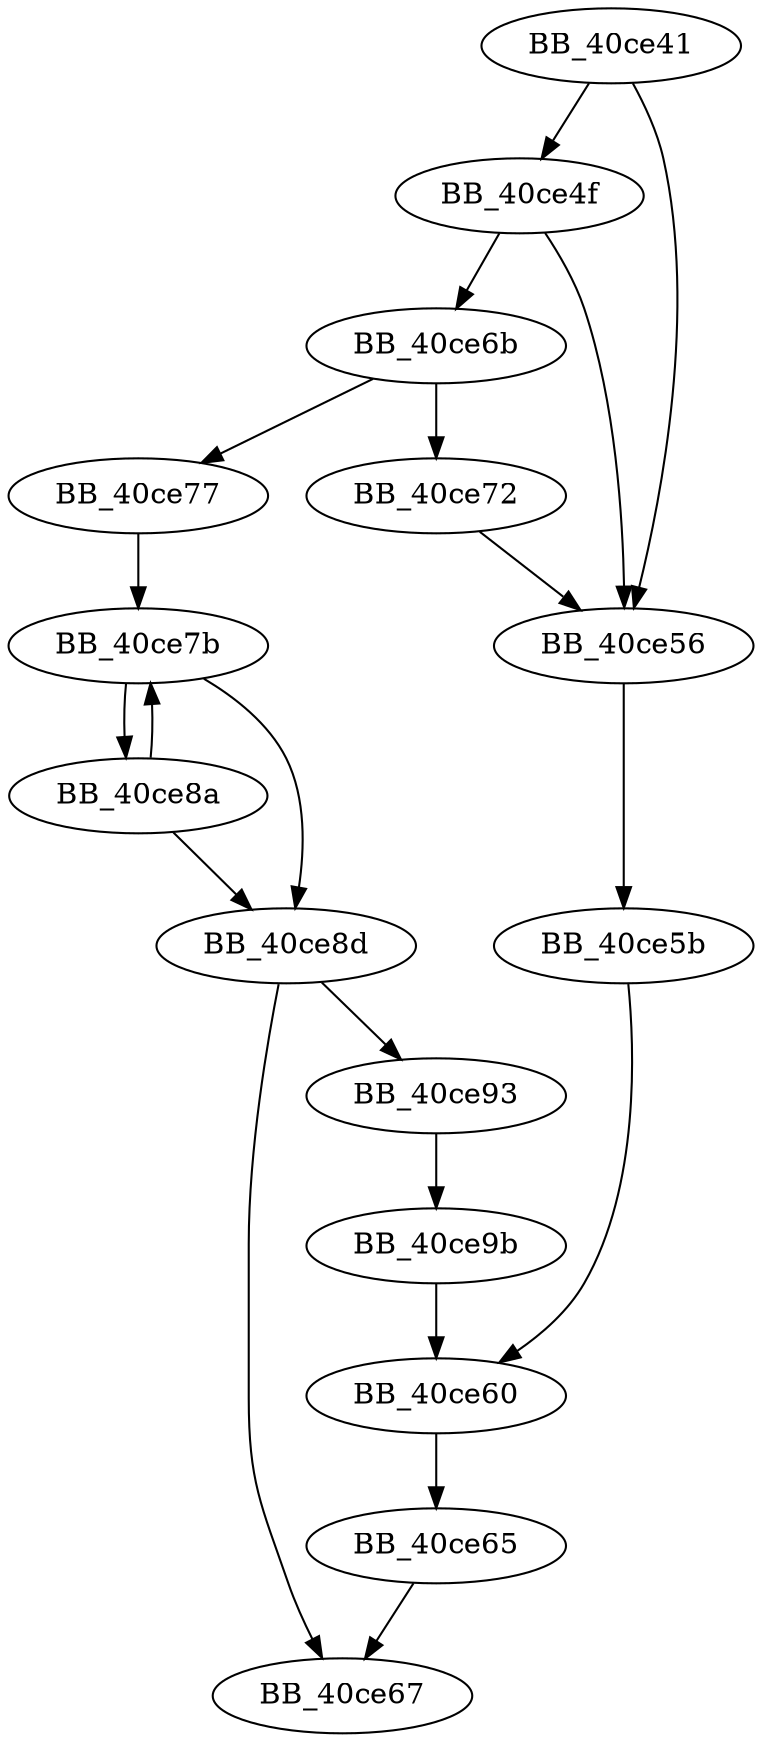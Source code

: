 DiGraph _wcscpy_s{
BB_40ce41->BB_40ce4f
BB_40ce41->BB_40ce56
BB_40ce4f->BB_40ce56
BB_40ce4f->BB_40ce6b
BB_40ce56->BB_40ce5b
BB_40ce5b->BB_40ce60
BB_40ce60->BB_40ce65
BB_40ce65->BB_40ce67
BB_40ce6b->BB_40ce72
BB_40ce6b->BB_40ce77
BB_40ce72->BB_40ce56
BB_40ce77->BB_40ce7b
BB_40ce7b->BB_40ce8a
BB_40ce7b->BB_40ce8d
BB_40ce8a->BB_40ce7b
BB_40ce8a->BB_40ce8d
BB_40ce8d->BB_40ce67
BB_40ce8d->BB_40ce93
BB_40ce93->BB_40ce9b
BB_40ce9b->BB_40ce60
}
